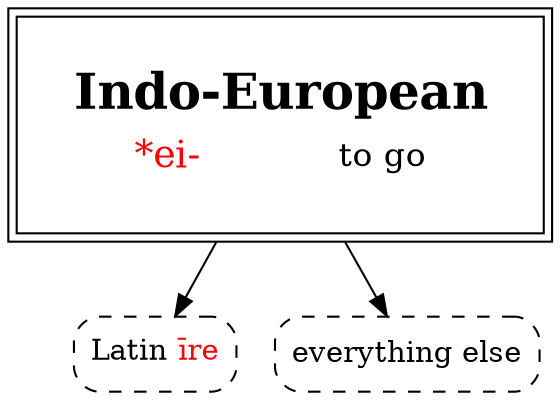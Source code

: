 strict digraph {
/* sources: AHD */
node [shape=none]

eiIE [label=<<table border="0"><tr><td colspan="2"><font point-size="24"><b>Indo-European</b></font></td></tr><tr><td><font point-size="18" color="red">*ei-</font></td><td><font point-size="16">to go</font></td></tr></table>> tooltip="Indo-European \"*ei-\" to go" shape=box peripheries=2 margin=.3]

ei1 [label=<Latin <font color="red">īre</font>> shape=box style="dashed,rounded" URL="ei-go1.svg" tooltip="Latin īre"]
ei2 [label=<everything else> shape=box style="dashed,rounded" URL="ei-go2.svg" tooltip="everything else"]
eiIE -> { ei1 ei2 }

}